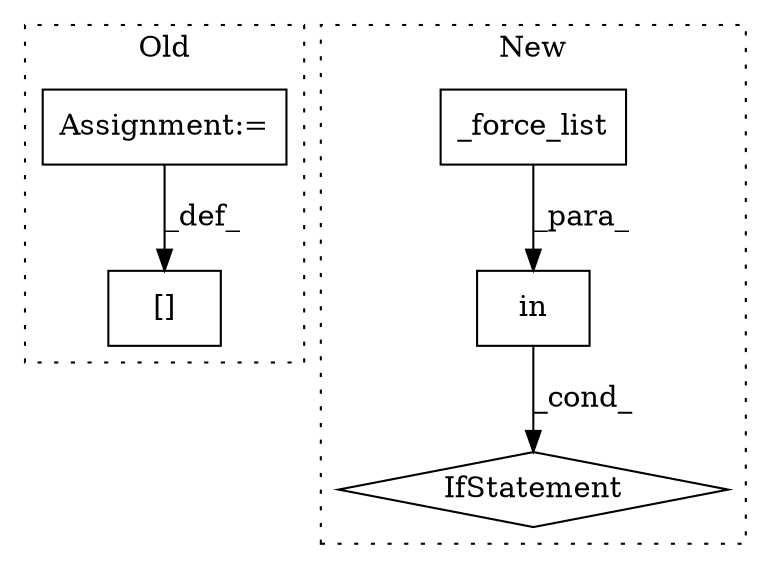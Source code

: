 digraph G {
subgraph cluster0 {
1 [label="[]" a="2" s="1582,1597" l="11,1" shape="box"];
5 [label="Assignment:=" a="7" s="1598" l="1" shape="box"];
label = "Old";
style="dotted";
}
subgraph cluster1 {
2 [label="_force_list" a="32" s="1240,1262" l="12,1" shape="box"];
3 [label="in" a="105" s="1235" l="28" shape="box"];
4 [label="IfStatement" a="25" s="1264" l="3" shape="diamond"];
label = "New";
style="dotted";
}
2 -> 3 [label="_para_"];
3 -> 4 [label="_cond_"];
5 -> 1 [label="_def_"];
}